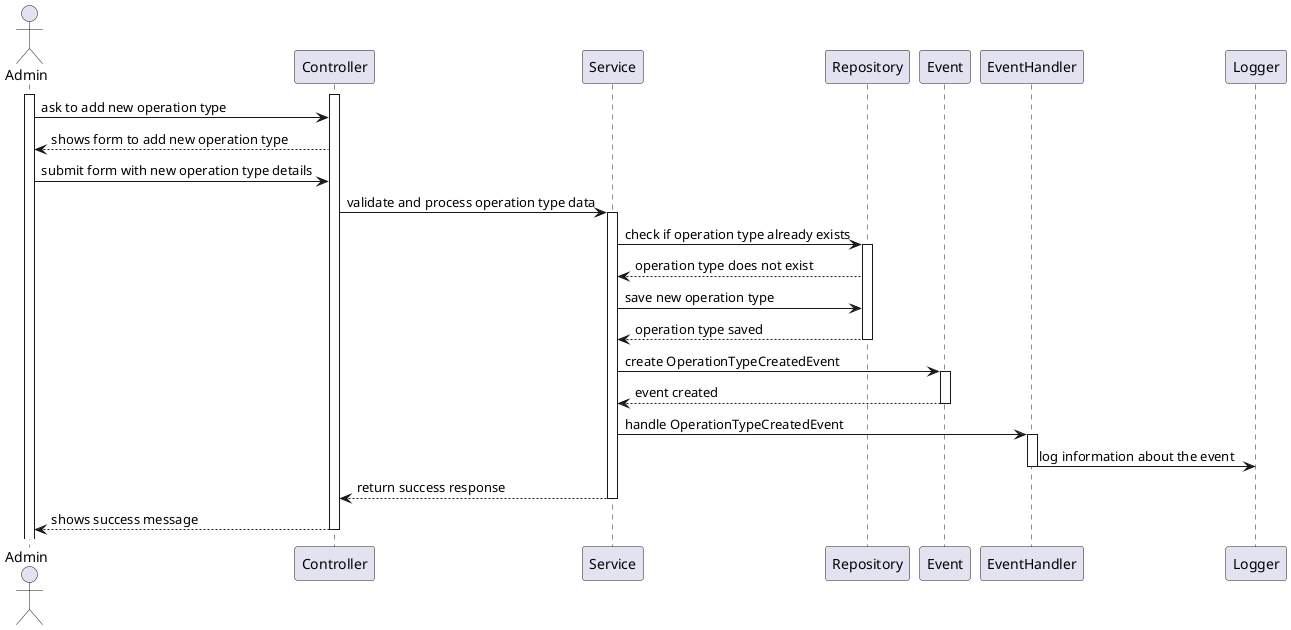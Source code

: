 @startuml Level 2 Sequence Diagram for US 5.1.20
actor Admin
participant Controller as Controller
participant Service as Service
participant Repository as Repository
participant Event as Event
participant EventHandler as EventHandler
participant Logger as Logger

activate Admin
activate Controller

Admin -> Controller: ask to add new operation type
Controller --> Admin: shows form to add new operation type

Admin -> Controller: submit form with new operation type details
Controller -> Service: validate and process operation type data
activate Service

Service -> Repository: check if operation type already exists
activate Repository
Repository --> Service: operation type does not exist

Service -> Repository: save new operation type
Repository --> Service: operation type saved
deactivate Repository

Service -> Event: create OperationTypeCreatedEvent
activate Event
Event --> Service: event created
deactivate Event

Service -> EventHandler: handle OperationTypeCreatedEvent
activate EventHandler
EventHandler -> Logger: log information about the event
deactivate EventHandler

Service --> Controller: return success response
deactivate Service

Controller --> Admin: shows success message
deactivate Controller
@enduml